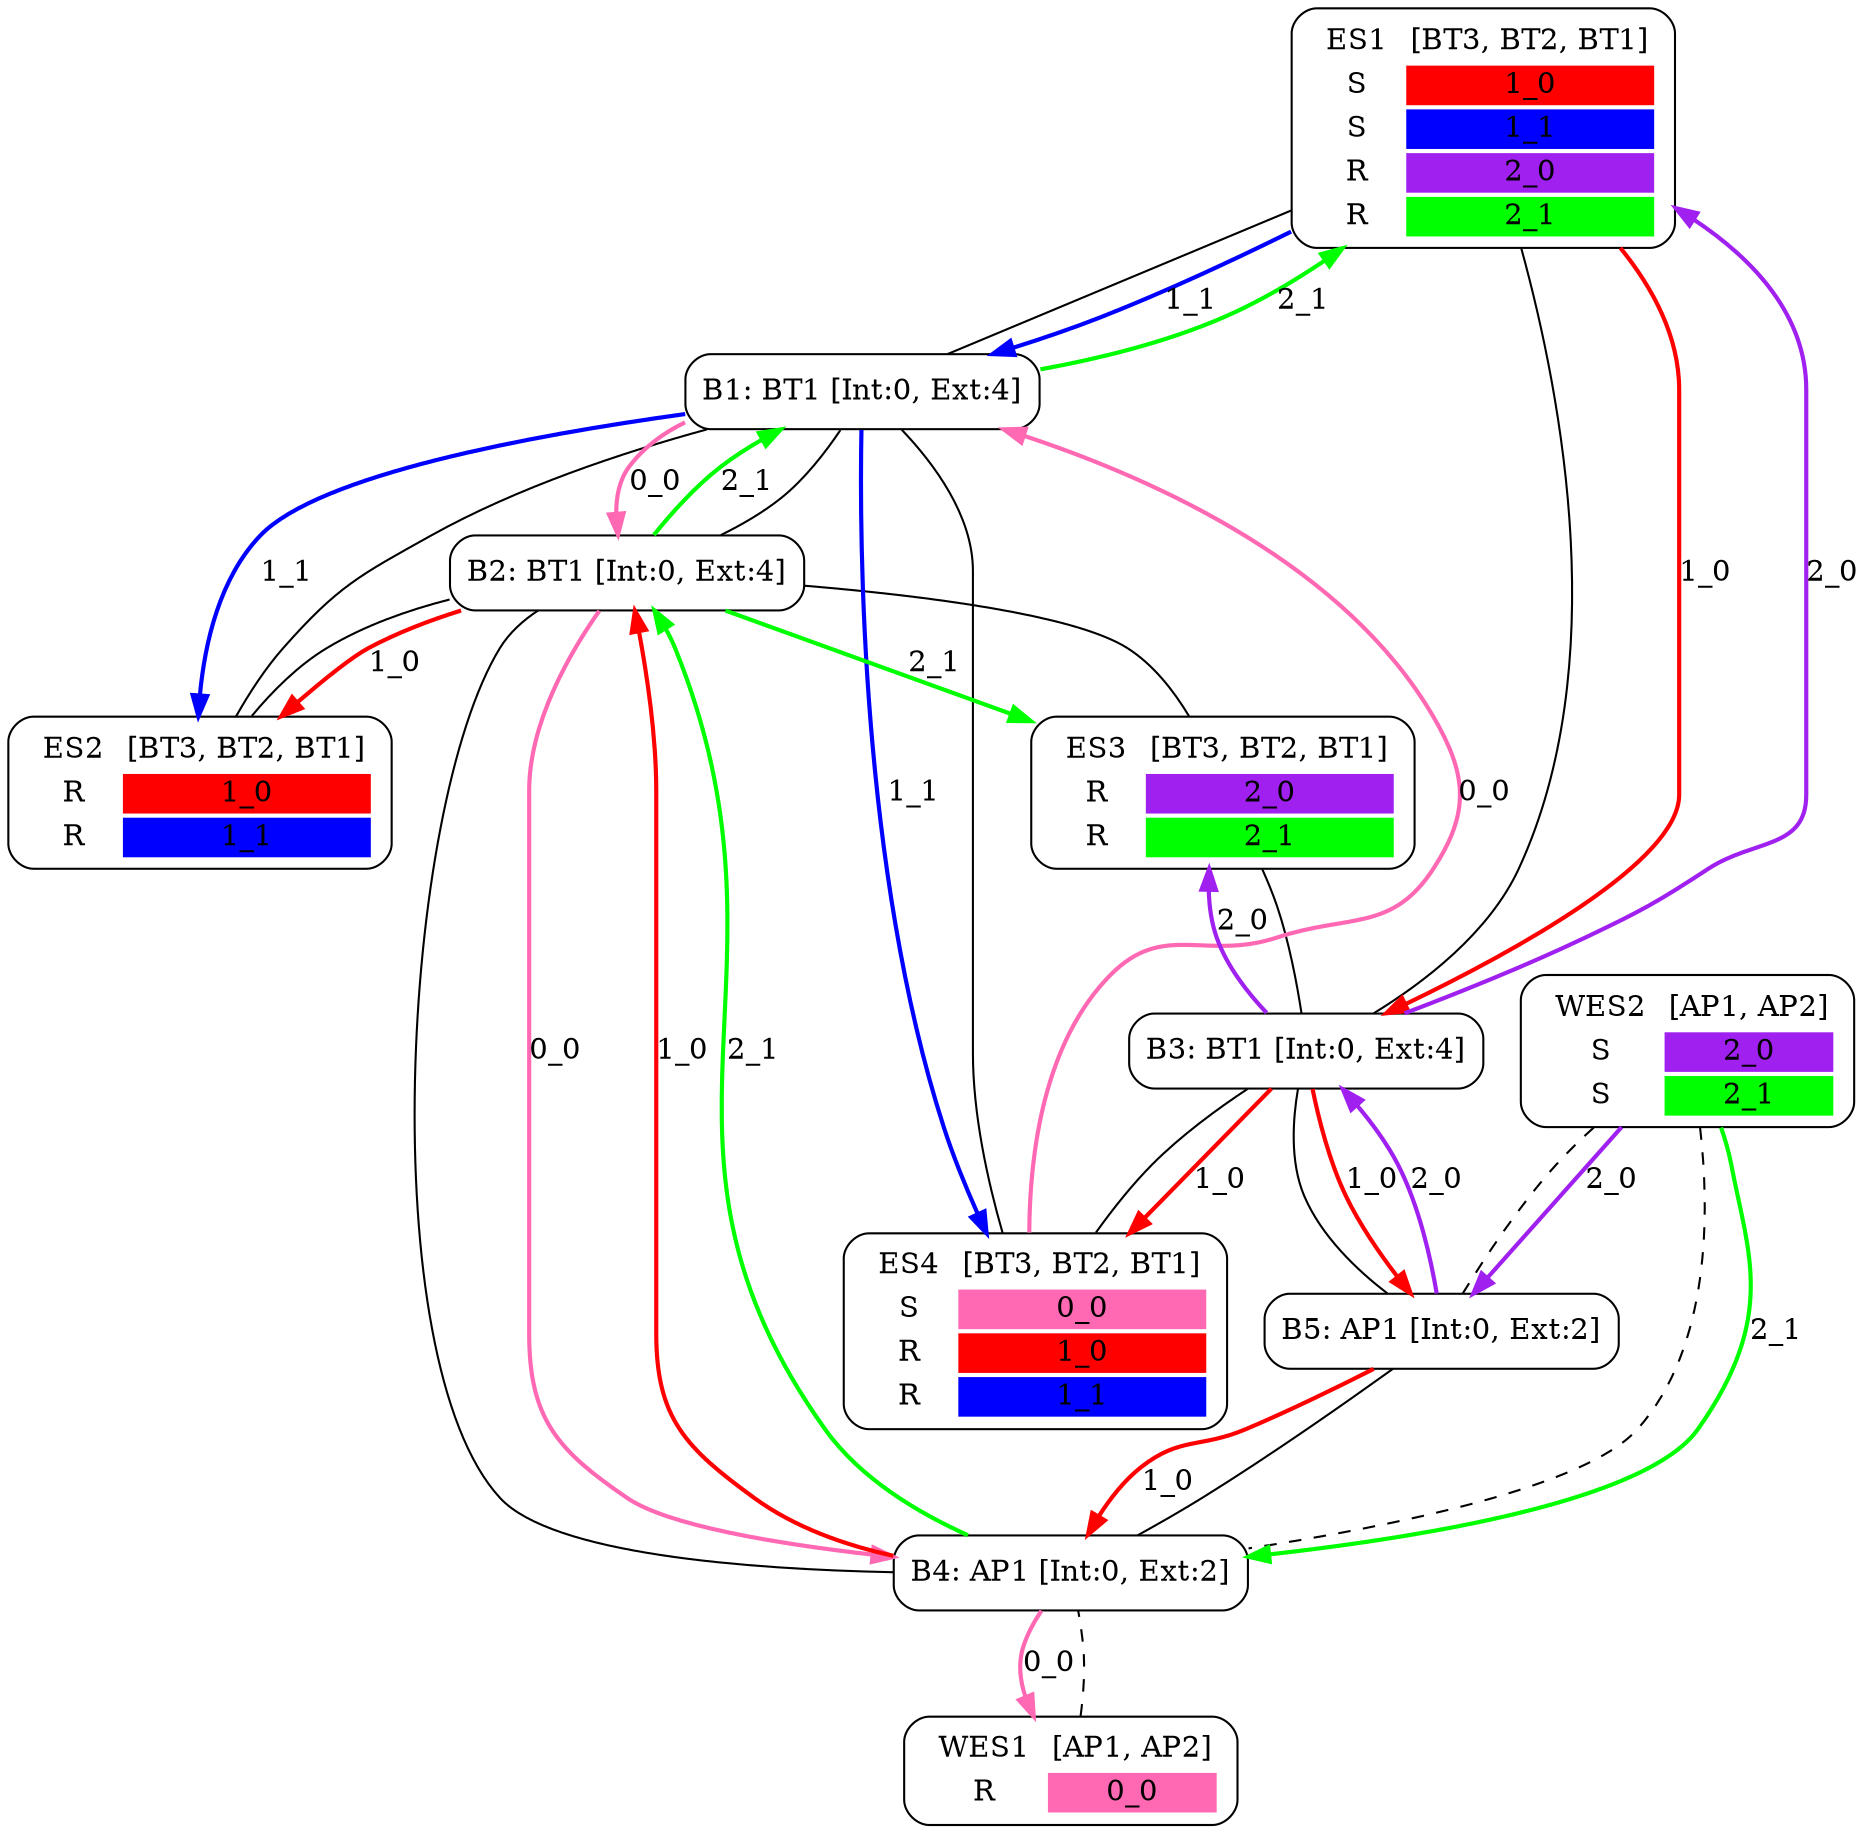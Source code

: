 digraph network {
  ES1 [ label=<<TABLE  BORDER="0"><TR> <TD ALIGN="CENTER" BORDER="0"> ES1 </TD> <TD>[BT3, BT2, BT1]</TD> </TR><TR><TD>S</TD><TD BGCOLOR="red">1_0</TD></TR>
<TR><TD>S</TD><TD BGCOLOR="blue">1_1</TD></TR>
<TR><TD>R</TD><TD BGCOLOR="purple">2_0</TD></TR>
<TR><TD>R</TD><TD BGCOLOR="green">2_1</TD></TR>
</TABLE>> shape="box" style="rounded" ];
  ES2 [ label=<<TABLE  BORDER="0"><TR> <TD ALIGN="CENTER" BORDER="0"> ES2 </TD> <TD>[BT3, BT2, BT1]</TD> </TR><TR><TD>R</TD><TD BGCOLOR="red">1_0</TD></TR>
<TR><TD>R</TD><TD BGCOLOR="blue">1_1</TD></TR>
</TABLE>> shape="box" style="rounded" ];
  ES3 [ label=<<TABLE  BORDER="0"><TR> <TD ALIGN="CENTER" BORDER="0"> ES3 </TD> <TD>[BT3, BT2, BT1]</TD> </TR><TR><TD>R</TD><TD BGCOLOR="purple">2_0</TD></TR>
<TR><TD>R</TD><TD BGCOLOR="green">2_1</TD></TR>
</TABLE>> shape="box" style="rounded" ];
  ES4 [ label=<<TABLE  BORDER="0"><TR> <TD ALIGN="CENTER" BORDER="0"> ES4 </TD> <TD>[BT3, BT2, BT1]</TD> </TR><TR><TD>S</TD><TD BGCOLOR="hotpink">0_0</TD></TR>
<TR><TD>R</TD><TD BGCOLOR="red">1_0</TD></TR>
<TR><TD>R</TD><TD BGCOLOR="blue">1_1</TD></TR>
</TABLE>> shape="box" style="rounded" ];
  WES1 [ label=<<TABLE  BORDER="0"><TR> <TD ALIGN="CENTER" BORDER="0"> WES1 </TD> <TD>[AP1, AP2]</TD> </TR><TR><TD>R</TD><TD BGCOLOR="hotpink">0_0</TD></TR>
</TABLE>> shape="box" style="rounded" ];
  WES2 [ label=<<TABLE  BORDER="0"><TR> <TD ALIGN="CENTER" BORDER="0"> WES2 </TD> <TD>[AP1, AP2]</TD> </TR><TR><TD>S</TD><TD BGCOLOR="purple">2_0</TD></TR>
<TR><TD>S</TD><TD BGCOLOR="green">2_1</TD></TR>
</TABLE>> shape="box" style="rounded" ];
  B1 [ label="B1: BT1 [Int:0, Ext:4]" shape="box" style="rounded" ];
  B2 [ label="B2: BT1 [Int:0, Ext:4]" shape="box" style="rounded" ];
  B3 [ label="B3: BT1 [Int:0, Ext:4]" shape="box" style="rounded" ];
  B4 [ label="B4: AP1 [Int:0, Ext:2]" shape="box" style="rounded" ];
  B5 [ label="B5: AP1 [Int:0, Ext:2]" shape="box" style="rounded" ];
  ES1 -> B1 [ arrowhead="none" ];
  ES1 -> B3 [ arrowhead="none" ];
  ES2 -> B1 [ arrowhead="none" ];
  ES2 -> B2 [ arrowhead="none" ];
  ES3 -> B2 [ arrowhead="none" ];
  ES3 -> B3 [ arrowhead="none" ];
  ES4 -> B1 [ arrowhead="none" ];
  ES4 -> B3 [ arrowhead="none" ];
  WES1 -> B4 [ style="dashed" arrowhead="none" ];
  WES2 -> B4 [ style="dashed" arrowhead="none" ];
  WES2 -> B5 [ style="dashed" arrowhead="none" ];
  B1 -> B2 [ arrowhead="none" ];
  B2 -> B4 [ arrowhead="none" ];
  B3 -> B5 [ arrowhead="none" ];
  B4 -> B5 [ arrowhead="none" ];
  ES4 -> B1 [ label="0_0" color="hotpink" style="bold" ];
  B1 -> B2 [ label="0_0" color="hotpink" style="bold" ];
  B2 -> B4 [ label="0_0" color="hotpink" style="bold" ];
  B4 -> WES1 [ label="0_0" color="hotpink" style="bold" ];
  ES1 -> B3 [ label="1_0" color="red" style="bold" ];
  B3 -> ES4 [ label="1_0" color="red" style="bold" ];
  B3 -> B5 [ label="1_0" color="red" style="bold" ];
  B5 -> B4 [ label="1_0" color="red" style="bold" ];
  B4 -> B2 [ label="1_0" color="red" style="bold" ];
  B2 -> ES2 [ label="1_0" color="red" style="bold" ];
  ES1 -> B1 [ label="1_1" color="blue" style="bold" ];
  B1 -> ES2 [ label="1_1" color="blue" style="bold" ];
  B1 -> ES4 [ label="1_1" color="blue" style="bold" ];
  WES2 -> B5 [ label="2_0" color="purple" style="bold" ];
  B5 -> B3 [ label="2_0" color="purple" style="bold" ];
  B3 -> ES1 [ label="2_0" color="purple" style="bold" ];
  B3 -> ES3 [ label="2_0" color="purple" style="bold" ];
  WES2 -> B4 [ label="2_1" color="green" style="bold" ];
  B4 -> B2 [ label="2_1" color="green" style="bold" ];
  B2 -> ES3 [ label="2_1" color="green" style="bold" ];
  B2 -> B1 [ label="2_1" color="green" style="bold" ];
  B1 -> ES1 [ label="2_1" color="green" style="bold" ];
}
